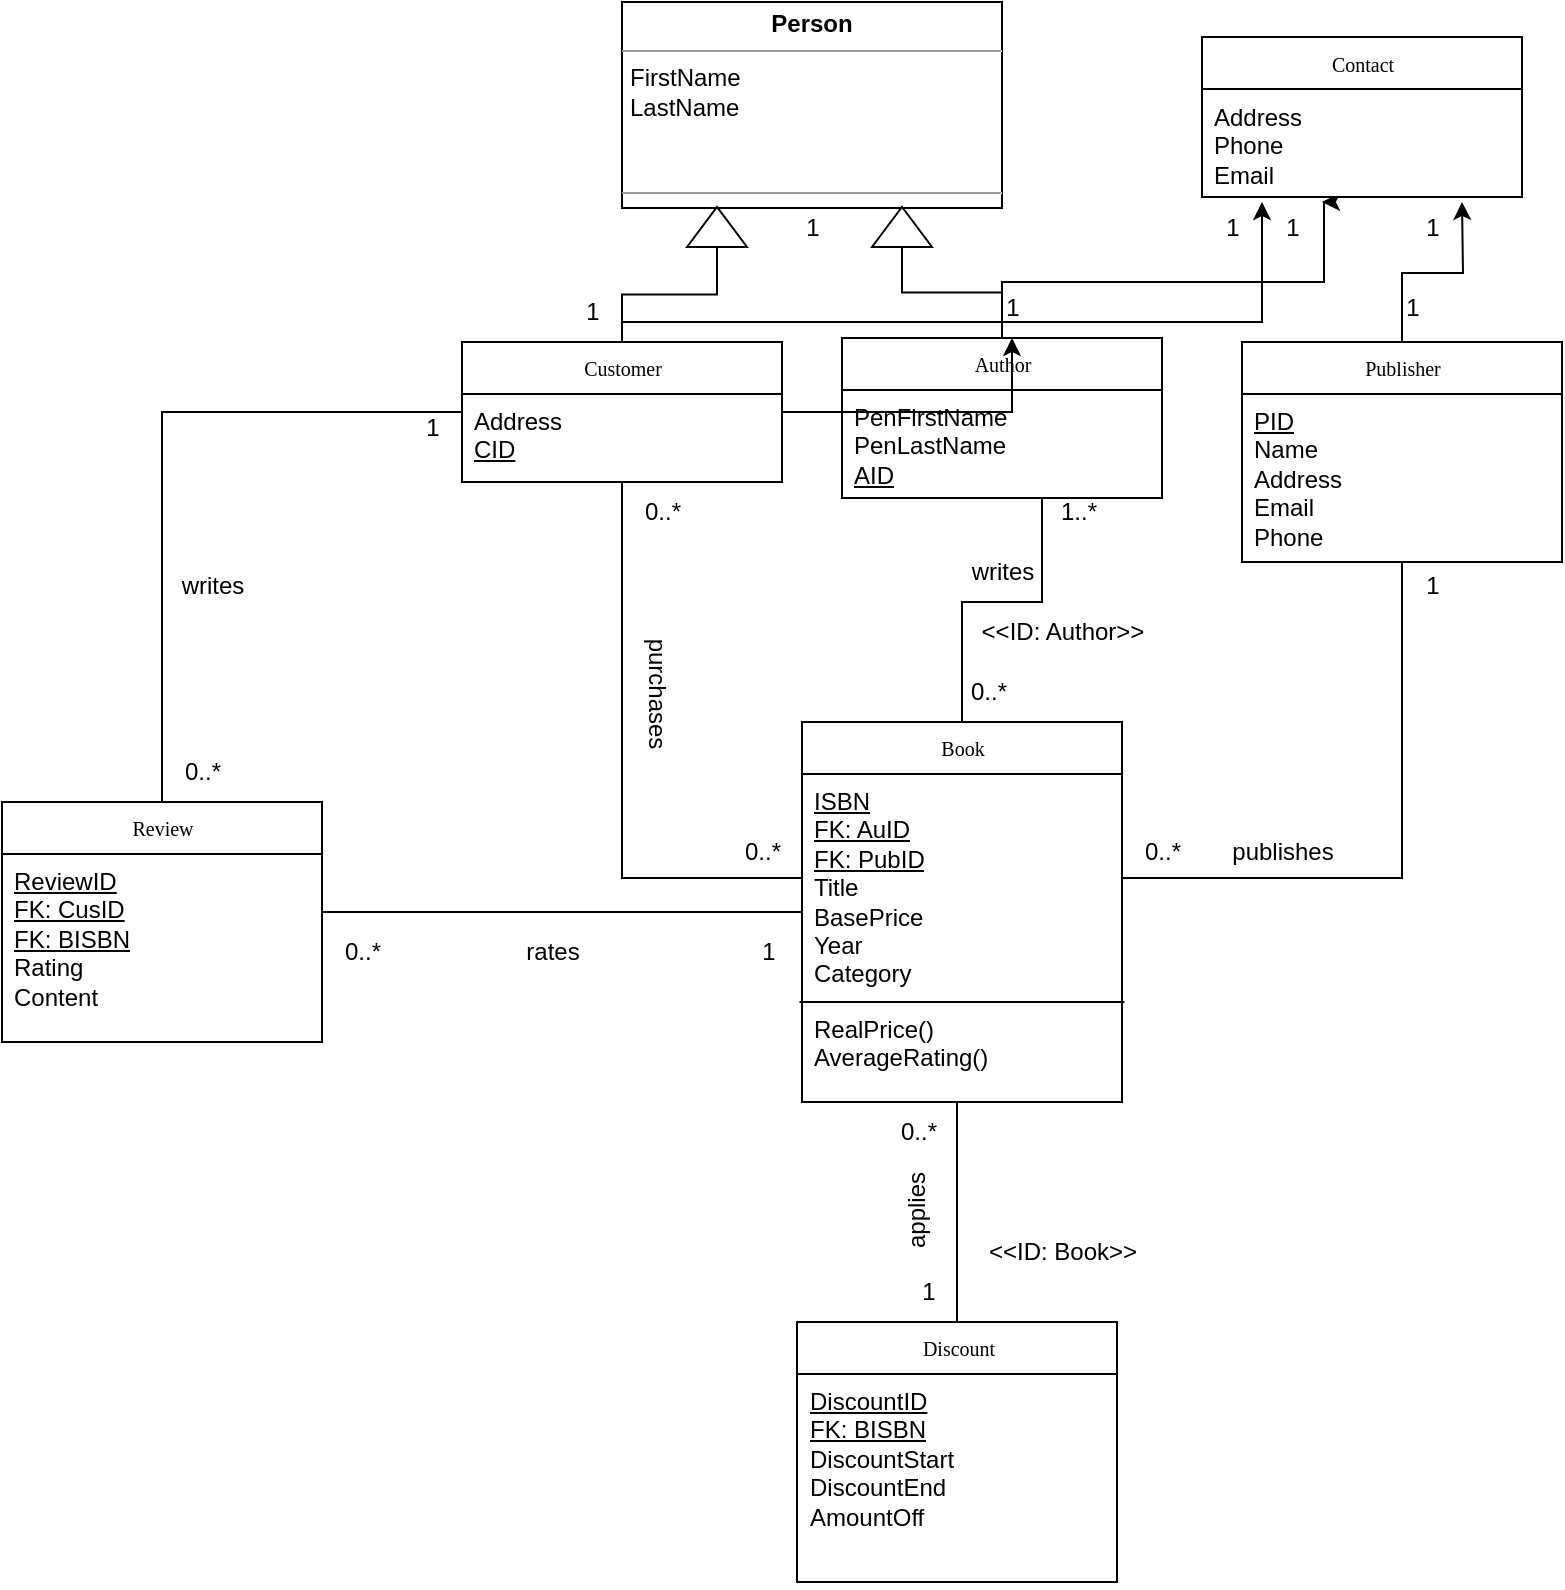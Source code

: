 <mxfile version="24.0.8" type="github">
  <diagram name="Page-1" id="c4acf3e9-155e-7222-9cf6-157b1a14988f">
    <mxGraphModel dx="1674" dy="786" grid="1" gridSize="10" guides="1" tooltips="1" connect="1" arrows="1" fold="1" page="1" pageScale="1" pageWidth="850" pageHeight="1100" background="none" math="0" shadow="0">
      <root>
        <mxCell id="0" />
        <mxCell id="1" parent="0" />
        <mxCell id="VlKYZPNKBb5vwXB4tKME-35" style="edgeStyle=orthogonalEdgeStyle;rounded=0;orthogonalLoop=1;jettySize=auto;html=1;entryX=0;entryY=0.5;entryDx=0;entryDy=0;endArrow=none;endFill=0;" parent="1" source="17acba5748e5396b-20" target="VlKYZPNKBb5vwXB4tKME-24" edge="1">
          <mxGeometry relative="1" as="geometry" />
        </mxCell>
        <mxCell id="VlKYZPNKBb5vwXB4tKME-44" style="edgeStyle=orthogonalEdgeStyle;rounded=0;orthogonalLoop=1;jettySize=auto;html=1;endArrow=none;endFill=0;" parent="1" source="17acba5748e5396b-20" target="VlKYZPNKBb5vwXB4tKME-7" edge="1">
          <mxGeometry relative="1" as="geometry" />
        </mxCell>
        <mxCell id="F_pLxhLiLH--Q3htaFDD-3" style="edgeStyle=orthogonalEdgeStyle;rounded=0;orthogonalLoop=1;jettySize=auto;html=1;exitX=0;exitY=0.5;exitDx=0;exitDy=0;endArrow=none;endFill=0;" parent="1" source="17acba5748e5396b-20" target="VlKYZPNKBb5vwXB4tKME-47" edge="1">
          <mxGeometry relative="1" as="geometry" />
        </mxCell>
        <mxCell id="rhZfdv61oTHjDGBFiS7y-5" style="edgeStyle=orthogonalEdgeStyle;rounded=0;orthogonalLoop=1;jettySize=auto;html=1;" edge="1" parent="1" source="rhZfdv61oTHjDGBFiS7y-8">
          <mxGeometry relative="1" as="geometry">
            <mxPoint x="640" y="130" as="targetPoint" />
            <Array as="points">
              <mxPoint x="320" y="190" />
              <mxPoint x="641" y="190" />
            </Array>
          </mxGeometry>
        </mxCell>
        <mxCell id="17acba5748e5396b-20" value="Customer" style="swimlane;html=1;fontStyle=0;childLayout=stackLayout;horizontal=1;startSize=26;fillColor=none;horizontalStack=0;resizeParent=1;resizeLast=0;collapsible=1;marginBottom=0;swimlaneFillColor=#ffffff;rounded=0;shadow=0;comic=0;labelBackgroundColor=none;strokeWidth=1;fontFamily=Verdana;fontSize=10;align=center;" parent="1" vertex="1">
          <mxGeometry x="240" y="200" width="160" height="70" as="geometry" />
        </mxCell>
        <mxCell id="17acba5748e5396b-21" value="Address&lt;br&gt;&lt;u&gt;CID&lt;/u&gt;" style="text;html=1;strokeColor=none;fillColor=none;align=left;verticalAlign=top;spacingLeft=4;spacingRight=4;whiteSpace=wrap;overflow=hidden;rotatable=0;points=[[0,0.5],[1,0.5]];portConstraint=eastwest;" parent="17acba5748e5396b-20" vertex="1">
          <mxGeometry y="26" width="160" height="44" as="geometry" />
        </mxCell>
        <mxCell id="VlKYZPNKBb5vwXB4tKME-27" style="edgeStyle=orthogonalEdgeStyle;rounded=0;orthogonalLoop=1;jettySize=auto;html=1;entryX=0.5;entryY=0;entryDx=0;entryDy=0;endArrow=none;endFill=0;" parent="1" source="17acba5748e5396b-30" target="VlKYZPNKBb5vwXB4tKME-23" edge="1">
          <mxGeometry relative="1" as="geometry">
            <Array as="points">
              <mxPoint x="530" y="330" />
              <mxPoint x="490" y="330" />
            </Array>
          </mxGeometry>
        </mxCell>
        <mxCell id="VlKYZPNKBb5vwXB4tKME-45" style="edgeStyle=orthogonalEdgeStyle;rounded=0;orthogonalLoop=1;jettySize=auto;html=1;entryX=0;entryY=0.5;entryDx=0;entryDy=0;endArrow=none;endFill=0;" parent="1" source="17acba5748e5396b-30" target="VlKYZPNKBb5vwXB4tKME-40" edge="1">
          <mxGeometry relative="1" as="geometry" />
        </mxCell>
        <mxCell id="rhZfdv61oTHjDGBFiS7y-4" style="edgeStyle=orthogonalEdgeStyle;rounded=0;orthogonalLoop=1;jettySize=auto;html=1;" edge="1" parent="1" source="17acba5748e5396b-30">
          <mxGeometry relative="1" as="geometry">
            <mxPoint x="670" y="130" as="targetPoint" />
            <Array as="points">
              <mxPoint x="510" y="170" />
              <mxPoint x="671" y="170" />
            </Array>
          </mxGeometry>
        </mxCell>
        <mxCell id="17acba5748e5396b-30" value="Author" style="swimlane;html=1;fontStyle=0;childLayout=stackLayout;horizontal=1;startSize=26;fillColor=none;horizontalStack=0;resizeParent=1;resizeLast=0;collapsible=1;marginBottom=0;swimlaneFillColor=#ffffff;rounded=0;shadow=0;comic=0;labelBackgroundColor=none;strokeWidth=1;fontFamily=Verdana;fontSize=10;align=center;" parent="1" vertex="1">
          <mxGeometry x="430" y="198" width="160" height="80" as="geometry" />
        </mxCell>
        <mxCell id="F_pLxhLiLH--Q3htaFDD-10" value="&lt;div&gt;PenFirstName&lt;/div&gt;&lt;div&gt;PenLastName&lt;/div&gt;&lt;div&gt;&lt;u&gt;AID&lt;/u&gt;&lt;br&gt;&lt;/div&gt;&lt;div&gt;&lt;br&gt;&lt;/div&gt;" style="text;html=1;strokeColor=none;fillColor=none;align=left;verticalAlign=top;spacingLeft=4;spacingRight=4;whiteSpace=wrap;overflow=hidden;rotatable=0;points=[[0,0.5],[1,0.5]];portConstraint=eastwest;" parent="17acba5748e5396b-30" vertex="1">
          <mxGeometry y="26" width="160" height="54" as="geometry" />
        </mxCell>
        <mxCell id="5d2195bd80daf111-18" value="&lt;p style=&quot;margin:0px;margin-top:4px;text-align:center;&quot;&gt;&lt;b&gt;Person&lt;/b&gt;&lt;br&gt;&lt;/p&gt;&lt;hr size=&quot;1&quot;&gt;&lt;p style=&quot;margin:0px;margin-left:4px;&quot;&gt;FirstName&lt;/p&gt;&lt;p style=&quot;margin:0px;margin-left:4px;&quot;&gt;LastName&lt;/p&gt;&lt;br&gt;&lt;p style=&quot;margin:0px;margin-left:4px;&quot;&gt;&lt;br&gt;&lt;/p&gt;&lt;hr size=&quot;1&quot;&gt;&lt;p style=&quot;margin:0px;margin-left:4px;&quot;&gt;&lt;br&gt;&lt;/p&gt;" style="verticalAlign=top;align=left;overflow=fill;fontSize=12;fontFamily=Helvetica;html=1;rounded=0;shadow=0;comic=0;labelBackgroundColor=none;strokeWidth=1" parent="1" vertex="1">
          <mxGeometry x="320" y="30" width="190" height="103" as="geometry" />
        </mxCell>
        <mxCell id="5d2195bd80daf111-29" style="edgeStyle=orthogonalEdgeStyle;rounded=0;html=1;dashed=1;labelBackgroundColor=none;startFill=0;endArrow=open;endFill=0;endSize=10;fontFamily=Verdana;fontSize=10;" parent="1" edge="1">
          <mxGeometry relative="1" as="geometry">
            <mxPoint x="250" y="520" as="sourcePoint" />
          </mxGeometry>
        </mxCell>
        <mxCell id="5d2195bd80daf111-30" style="edgeStyle=orthogonalEdgeStyle;rounded=0;html=1;dashed=1;labelBackgroundColor=none;startFill=0;endArrow=open;endFill=0;endSize=10;fontFamily=Verdana;fontSize=10;" parent="1" edge="1">
          <mxGeometry relative="1" as="geometry">
            <Array as="points">
              <mxPoint x="300" y="580" />
              <mxPoint x="300" y="642" />
            </Array>
            <mxPoint x="250" y="580" as="sourcePoint" />
          </mxGeometry>
        </mxCell>
        <mxCell id="5d2195bd80daf111-32" style="edgeStyle=orthogonalEdgeStyle;rounded=0;html=1;dashed=1;labelBackgroundColor=none;startFill=0;endArrow=open;endFill=0;endSize=10;fontFamily=Verdana;fontSize=10;" parent="1" edge="1">
          <mxGeometry relative="1" as="geometry">
            <Array as="points">
              <mxPoint x="170" y="780" />
            </Array>
            <mxPoint x="170" y="590" as="sourcePoint" />
          </mxGeometry>
        </mxCell>
        <mxCell id="VlKYZPNKBb5vwXB4tKME-7" value="" style="triangle;whiteSpace=wrap;html=1;rotation=-90;" parent="1" vertex="1">
          <mxGeometry x="357.5" y="127.5" width="20" height="30" as="geometry" />
        </mxCell>
        <mxCell id="VlKYZPNKBb5vwXB4tKME-64" style="edgeStyle=orthogonalEdgeStyle;rounded=0;orthogonalLoop=1;jettySize=auto;html=1;endArrow=none;endFill=0;" parent="1" source="VlKYZPNKBb5vwXB4tKME-23" target="VlKYZPNKBb5vwXB4tKME-47" edge="1">
          <mxGeometry relative="1" as="geometry">
            <Array as="points">
              <mxPoint x="220" y="485" />
              <mxPoint x="220" y="485" />
            </Array>
          </mxGeometry>
        </mxCell>
        <mxCell id="VlKYZPNKBb5vwXB4tKME-23" value="Book" style="swimlane;html=1;fontStyle=0;childLayout=stackLayout;horizontal=1;startSize=26;fillColor=none;horizontalStack=0;resizeParent=1;resizeLast=0;collapsible=1;marginBottom=0;swimlaneFillColor=#ffffff;rounded=0;shadow=0;comic=0;labelBackgroundColor=none;strokeWidth=1;fontFamily=Verdana;fontSize=10;align=center;" parent="1" vertex="1">
          <mxGeometry x="410" y="390" width="160" height="190" as="geometry" />
        </mxCell>
        <mxCell id="VlKYZPNKBb5vwXB4tKME-24" value="&lt;div&gt;&lt;u&gt;ISBN&lt;/u&gt;&lt;/div&gt;&lt;div&gt;&lt;u&gt;FK: AuID&lt;/u&gt;&lt;/div&gt;&lt;div&gt;&lt;u&gt;FK: PubID&lt;br&gt;&lt;/u&gt;&lt;/div&gt;&lt;div&gt;Title&lt;/div&gt;&lt;div&gt;BasePrice&lt;/div&gt;&lt;div&gt;Year&lt;/div&gt;&lt;div&gt;Category&lt;/div&gt;&lt;div&gt;Quantity&lt;/div&gt;&lt;div&gt;Genre&lt;br&gt;&lt;/div&gt;" style="text;html=1;strokeColor=none;fillColor=none;align=left;verticalAlign=top;spacingLeft=4;spacingRight=4;whiteSpace=wrap;overflow=hidden;rotatable=0;points=[[0,0.5],[1,0.5]];portConstraint=eastwest;" parent="VlKYZPNKBb5vwXB4tKME-23" vertex="1">
          <mxGeometry y="26" width="160" height="104" as="geometry" />
        </mxCell>
        <mxCell id="VlKYZPNKBb5vwXB4tKME-70" value="" style="endArrow=none;html=1;rounded=0;" parent="VlKYZPNKBb5vwXB4tKME-23" edge="1">
          <mxGeometry width="50" height="50" relative="1" as="geometry">
            <mxPoint x="-1.25" y="140" as="sourcePoint" />
            <mxPoint x="161.25" y="140" as="targetPoint" />
          </mxGeometry>
        </mxCell>
        <mxCell id="VlKYZPNKBb5vwXB4tKME-31" style="edgeStyle=orthogonalEdgeStyle;rounded=0;orthogonalLoop=1;jettySize=auto;html=1;endArrow=none;endFill=0;" parent="1" source="VlKYZPNKBb5vwXB4tKME-25" target="VlKYZPNKBb5vwXB4tKME-24" edge="1">
          <mxGeometry relative="1" as="geometry" />
        </mxCell>
        <mxCell id="rhZfdv61oTHjDGBFiS7y-13" style="edgeStyle=orthogonalEdgeStyle;rounded=0;orthogonalLoop=1;jettySize=auto;html=1;" edge="1" parent="1" source="VlKYZPNKBb5vwXB4tKME-25">
          <mxGeometry relative="1" as="geometry">
            <mxPoint x="740" y="130" as="targetPoint" />
          </mxGeometry>
        </mxCell>
        <mxCell id="VlKYZPNKBb5vwXB4tKME-25" value="Publisher" style="swimlane;html=1;fontStyle=0;childLayout=stackLayout;horizontal=1;startSize=26;fillColor=none;horizontalStack=0;resizeParent=1;resizeLast=0;collapsible=1;marginBottom=0;swimlaneFillColor=#ffffff;rounded=0;shadow=0;comic=0;labelBackgroundColor=none;strokeWidth=1;fontFamily=Verdana;fontSize=10;align=center;" parent="1" vertex="1">
          <mxGeometry x="630" y="200" width="160" height="110" as="geometry" />
        </mxCell>
        <mxCell id="VlKYZPNKBb5vwXB4tKME-26" value="&lt;div&gt;&lt;u&gt;PID&lt;br&gt;&lt;/u&gt;&lt;/div&gt;&lt;div&gt;Name&lt;/div&gt;&lt;div&gt;Address&lt;/div&gt;&lt;div&gt;Email&lt;/div&gt;&lt;div&gt;Phone&lt;br&gt;&lt;/div&gt;" style="text;html=1;strokeColor=none;fillColor=none;align=left;verticalAlign=top;spacingLeft=4;spacingRight=4;whiteSpace=wrap;overflow=hidden;rotatable=0;points=[[0,0.5],[1,0.5]];portConstraint=eastwest;" parent="VlKYZPNKBb5vwXB4tKME-25" vertex="1">
          <mxGeometry y="26" width="160" height="84" as="geometry" />
        </mxCell>
        <mxCell id="VlKYZPNKBb5vwXB4tKME-28" value="0..*" style="text;html=1;align=center;verticalAlign=middle;resizable=0;points=[];autosize=1;strokeColor=none;fillColor=none;" parent="1" vertex="1">
          <mxGeometry x="482.5" y="360" width="40" height="30" as="geometry" />
        </mxCell>
        <mxCell id="VlKYZPNKBb5vwXB4tKME-29" value="1..*" style="text;html=1;align=center;verticalAlign=middle;resizable=0;points=[];autosize=1;strokeColor=none;fillColor=none;" parent="1" vertex="1">
          <mxGeometry x="527.5" y="270" width="40" height="30" as="geometry" />
        </mxCell>
        <mxCell id="VlKYZPNKBb5vwXB4tKME-30" value="&lt;div&gt;writes&lt;/div&gt;" style="text;html=1;align=center;verticalAlign=middle;resizable=0;points=[];autosize=1;strokeColor=none;fillColor=none;" parent="1" vertex="1">
          <mxGeometry x="480" y="300" width="60" height="30" as="geometry" />
        </mxCell>
        <mxCell id="VlKYZPNKBb5vwXB4tKME-32" value="0..*" style="text;html=1;align=center;verticalAlign=middle;resizable=0;points=[];autosize=1;strokeColor=none;fillColor=none;" parent="1" vertex="1">
          <mxGeometry x="570" y="440" width="40" height="30" as="geometry" />
        </mxCell>
        <mxCell id="VlKYZPNKBb5vwXB4tKME-33" value="1" style="text;html=1;align=center;verticalAlign=middle;resizable=0;points=[];autosize=1;strokeColor=none;fillColor=none;" parent="1" vertex="1">
          <mxGeometry x="710" y="307" width="30" height="30" as="geometry" />
        </mxCell>
        <mxCell id="VlKYZPNKBb5vwXB4tKME-34" value="publishes" style="text;html=1;align=center;verticalAlign=middle;resizable=0;points=[];autosize=1;strokeColor=none;fillColor=none;" parent="1" vertex="1">
          <mxGeometry x="610" y="440" width="80" height="30" as="geometry" />
        </mxCell>
        <mxCell id="VlKYZPNKBb5vwXB4tKME-36" value="purchases" style="text;html=1;align=center;verticalAlign=middle;resizable=0;points=[];autosize=1;strokeColor=none;fillColor=none;rotation=90;" parent="1" vertex="1">
          <mxGeometry x="297.5" y="360" width="80" height="30" as="geometry" />
        </mxCell>
        <mxCell id="VlKYZPNKBb5vwXB4tKME-38" value="0..*" style="text;html=1;align=center;verticalAlign=middle;resizable=0;points=[];autosize=1;strokeColor=none;fillColor=none;" parent="1" vertex="1">
          <mxGeometry x="320" y="270" width="40" height="30" as="geometry" />
        </mxCell>
        <mxCell id="VlKYZPNKBb5vwXB4tKME-40" value="" style="triangle;whiteSpace=wrap;html=1;rotation=-90;" parent="1" vertex="1">
          <mxGeometry x="450" y="127.5" width="20" height="30" as="geometry" />
        </mxCell>
        <mxCell id="VlKYZPNKBb5vwXB4tKME-41" value="1" style="text;html=1;align=center;verticalAlign=middle;resizable=0;points=[];autosize=1;strokeColor=none;fillColor=none;" parent="1" vertex="1">
          <mxGeometry x="400" y="127.5" width="30" height="30" as="geometry" />
        </mxCell>
        <mxCell id="VlKYZPNKBb5vwXB4tKME-46" value="0..*" style="text;html=1;align=center;verticalAlign=middle;resizable=0;points=[];autosize=1;strokeColor=none;fillColor=none;" parent="1" vertex="1">
          <mxGeometry x="370" y="440" width="40" height="30" as="geometry" />
        </mxCell>
        <mxCell id="VlKYZPNKBb5vwXB4tKME-47" value="Review" style="swimlane;html=1;fontStyle=0;childLayout=stackLayout;horizontal=1;startSize=26;fillColor=none;horizontalStack=0;resizeParent=1;resizeLast=0;collapsible=1;marginBottom=0;swimlaneFillColor=#ffffff;rounded=0;shadow=0;comic=0;labelBackgroundColor=none;strokeWidth=1;fontFamily=Verdana;fontSize=10;align=center;" parent="1" vertex="1">
          <mxGeometry x="10" y="430" width="160" height="120" as="geometry" />
        </mxCell>
        <mxCell id="VlKYZPNKBb5vwXB4tKME-48" value="&lt;div&gt;&lt;u&gt;ReviewID&lt;/u&gt;&lt;/div&gt;&lt;div&gt;&lt;u&gt;FK: CusID&lt;br&gt;&lt;/u&gt;&lt;/div&gt;&lt;div&gt;&lt;u&gt;FK: BISBN&lt;/u&gt;&lt;br&gt;&lt;/div&gt;&lt;div&gt;Rating&lt;/div&gt;&lt;div&gt;Content&lt;br&gt;&lt;/div&gt;" style="text;html=1;strokeColor=none;fillColor=none;align=left;verticalAlign=top;spacingLeft=4;spacingRight=4;whiteSpace=wrap;overflow=hidden;rotatable=0;points=[[0,0.5],[1,0.5]];portConstraint=eastwest;" parent="VlKYZPNKBb5vwXB4tKME-47" vertex="1">
          <mxGeometry y="26" width="160" height="84" as="geometry" />
        </mxCell>
        <mxCell id="VlKYZPNKBb5vwXB4tKME-60" style="edgeStyle=orthogonalEdgeStyle;rounded=0;orthogonalLoop=1;jettySize=auto;html=1;entryX=0.5;entryY=1;entryDx=0;entryDy=0;endArrow=none;endFill=0;" parent="1" source="VlKYZPNKBb5vwXB4tKME-49" target="VlKYZPNKBb5vwXB4tKME-23" edge="1">
          <mxGeometry relative="1" as="geometry">
            <Array as="points">
              <mxPoint x="488" y="580" />
            </Array>
          </mxGeometry>
        </mxCell>
        <mxCell id="VlKYZPNKBb5vwXB4tKME-49" value="Discount" style="swimlane;html=1;fontStyle=0;childLayout=stackLayout;horizontal=1;startSize=26;fillColor=none;horizontalStack=0;resizeParent=1;resizeLast=0;collapsible=1;marginBottom=0;swimlaneFillColor=#ffffff;rounded=0;shadow=0;comic=0;labelBackgroundColor=none;strokeWidth=1;fontFamily=Verdana;fontSize=10;align=center;" parent="1" vertex="1">
          <mxGeometry x="407.5" y="690" width="160" height="130" as="geometry" />
        </mxCell>
        <mxCell id="VlKYZPNKBb5vwXB4tKME-50" value="&lt;div&gt;&lt;u&gt;DiscountID&lt;/u&gt;&lt;/div&gt;&lt;div&gt;&lt;u&gt;FK: BISBN&lt;/u&gt;&lt;/div&gt;&lt;div&gt;DiscountStart&lt;/div&gt;&lt;div&gt;DiscountEnd&lt;/div&gt;AmountOff" style="text;html=1;strokeColor=none;fillColor=none;align=left;verticalAlign=top;spacingLeft=4;spacingRight=4;whiteSpace=wrap;overflow=hidden;rotatable=0;points=[[0,0.5],[1,0.5]];portConstraint=eastwest;" parent="VlKYZPNKBb5vwXB4tKME-49" vertex="1">
          <mxGeometry y="26" width="160" height="104" as="geometry" />
        </mxCell>
        <mxCell id="VlKYZPNKBb5vwXB4tKME-61" value="0..*" style="text;html=1;align=center;verticalAlign=middle;resizable=0;points=[];autosize=1;strokeColor=none;fillColor=none;" parent="1" vertex="1">
          <mxGeometry x="447.5" y="580" width="40" height="30" as="geometry" />
        </mxCell>
        <mxCell id="VlKYZPNKBb5vwXB4tKME-62" value="1" style="text;html=1;align=center;verticalAlign=middle;resizable=0;points=[];autosize=1;strokeColor=none;fillColor=none;" parent="1" vertex="1">
          <mxGeometry x="457.5" y="660" width="30" height="30" as="geometry" />
        </mxCell>
        <mxCell id="VlKYZPNKBb5vwXB4tKME-63" value="applies" style="text;html=1;align=center;verticalAlign=middle;resizable=0;points=[];autosize=1;strokeColor=none;fillColor=none;rotation=-90;" parent="1" vertex="1">
          <mxGeometry x="437.5" y="620" width="60" height="30" as="geometry" />
        </mxCell>
        <mxCell id="VlKYZPNKBb5vwXB4tKME-66" value="1" style="text;html=1;align=center;verticalAlign=middle;resizable=0;points=[];autosize=1;strokeColor=none;fillColor=none;" parent="1" vertex="1">
          <mxGeometry x="377.5" y="490" width="30" height="30" as="geometry" />
        </mxCell>
        <mxCell id="VlKYZPNKBb5vwXB4tKME-67" value="rates" style="text;html=1;align=center;verticalAlign=middle;resizable=0;points=[];autosize=1;strokeColor=none;fillColor=none;" parent="1" vertex="1">
          <mxGeometry x="260" y="490" width="50" height="30" as="geometry" />
        </mxCell>
        <mxCell id="F_pLxhLiLH--Q3htaFDD-4" value="&lt;div&gt;writes&lt;/div&gt;" style="text;html=1;align=center;verticalAlign=middle;resizable=0;points=[];autosize=1;strokeColor=none;fillColor=none;" parent="1" vertex="1">
          <mxGeometry x="90" y="307" width="50" height="30" as="geometry" />
        </mxCell>
        <mxCell id="F_pLxhLiLH--Q3htaFDD-5" value="1" style="text;html=1;align=center;verticalAlign=middle;resizable=0;points=[];autosize=1;strokeColor=none;fillColor=none;" parent="1" vertex="1">
          <mxGeometry x="210" y="228" width="30" height="30" as="geometry" />
        </mxCell>
        <mxCell id="F_pLxhLiLH--Q3htaFDD-6" value="0..*" style="text;html=1;align=center;verticalAlign=middle;resizable=0;points=[];autosize=1;strokeColor=none;fillColor=none;" parent="1" vertex="1">
          <mxGeometry x="90" y="400" width="40" height="30" as="geometry" />
        </mxCell>
        <mxCell id="F_pLxhLiLH--Q3htaFDD-7" value="0..*" style="text;html=1;align=center;verticalAlign=middle;resizable=0;points=[];autosize=1;strokeColor=none;fillColor=none;" parent="1" vertex="1">
          <mxGeometry x="170" y="490" width="40" height="30" as="geometry" />
        </mxCell>
        <mxCell id="VlKYZPNKBb5vwXB4tKME-68" value="&lt;div&gt;RealPrice()&lt;/div&gt;&lt;div&gt;AverageRating()&lt;br&gt;&lt;/div&gt;" style="text;html=1;strokeColor=none;fillColor=none;align=left;verticalAlign=top;spacingLeft=4;spacingRight=4;whiteSpace=wrap;overflow=hidden;rotatable=0;points=[[0,0.5],[1,0.5]];portConstraint=eastwest;" parent="1" vertex="1">
          <mxGeometry x="410" y="530" width="160" height="80" as="geometry" />
        </mxCell>
        <mxCell id="svL6Tl6qyL45K-2dK29P-1" value="&amp;lt;&amp;lt;ID: Author&amp;gt;&amp;gt;" style="text;html=1;align=center;verticalAlign=middle;resizable=0;points=[];autosize=1;strokeColor=none;fillColor=none;" parent="1" vertex="1">
          <mxGeometry x="490" y="330" width="100" height="30" as="geometry" />
        </mxCell>
        <mxCell id="svL6Tl6qyL45K-2dK29P-2" value="&amp;lt;&amp;lt;ID: Book&amp;gt;&amp;gt;" style="text;html=1;align=center;verticalAlign=middle;resizable=0;points=[];autosize=1;strokeColor=none;fillColor=none;" parent="1" vertex="1">
          <mxGeometry x="490" y="640" width="100" height="30" as="geometry" />
        </mxCell>
        <mxCell id="rhZfdv61oTHjDGBFiS7y-1" value="Contact" style="swimlane;html=1;fontStyle=0;childLayout=stackLayout;horizontal=1;startSize=26;fillColor=none;horizontalStack=0;resizeParent=1;resizeLast=0;collapsible=1;marginBottom=0;swimlaneFillColor=#ffffff;rounded=0;shadow=0;comic=0;labelBackgroundColor=none;strokeWidth=1;fontFamily=Verdana;fontSize=10;align=center;" vertex="1" parent="1">
          <mxGeometry x="610" y="47.5" width="160" height="80" as="geometry" />
        </mxCell>
        <mxCell id="rhZfdv61oTHjDGBFiS7y-2" value="&lt;div&gt;Address&lt;/div&gt;&lt;div&gt;Phone&lt;/div&gt;&lt;div&gt;Email&lt;br&gt;&lt;/div&gt;" style="text;html=1;strokeColor=none;fillColor=none;align=left;verticalAlign=top;spacingLeft=4;spacingRight=4;whiteSpace=wrap;overflow=hidden;rotatable=0;points=[[0,0.5],[1,0.5]];portConstraint=eastwest;" vertex="1" parent="rhZfdv61oTHjDGBFiS7y-1">
          <mxGeometry y="26" width="160" height="54" as="geometry" />
        </mxCell>
        <mxCell id="rhZfdv61oTHjDGBFiS7y-6" value="1" style="text;html=1;align=center;verticalAlign=middle;resizable=0;points=[];autosize=1;strokeColor=none;fillColor=none;" vertex="1" parent="1">
          <mxGeometry x="290" y="170" width="30" height="30" as="geometry" />
        </mxCell>
        <mxCell id="rhZfdv61oTHjDGBFiS7y-7" value="1" style="text;html=1;align=center;verticalAlign=middle;resizable=0;points=[];autosize=1;strokeColor=none;fillColor=none;" vertex="1" parent="1">
          <mxGeometry x="610" y="127.5" width="30" height="30" as="geometry" />
        </mxCell>
        <mxCell id="rhZfdv61oTHjDGBFiS7y-9" value="" style="edgeStyle=orthogonalEdgeStyle;rounded=0;orthogonalLoop=1;jettySize=auto;html=1;" edge="1" parent="1" source="17acba5748e5396b-20" target="rhZfdv61oTHjDGBFiS7y-8">
          <mxGeometry relative="1" as="geometry">
            <mxPoint x="640" y="130" as="targetPoint" />
            <mxPoint x="320" y="200" as="sourcePoint" />
            <Array as="points" />
          </mxGeometry>
        </mxCell>
        <mxCell id="rhZfdv61oTHjDGBFiS7y-8" value="1" style="text;html=1;align=center;verticalAlign=middle;resizable=0;points=[];autosize=1;strokeColor=none;fillColor=none;" vertex="1" parent="1">
          <mxGeometry x="500" y="168" width="30" height="30" as="geometry" />
        </mxCell>
        <mxCell id="rhZfdv61oTHjDGBFiS7y-10" value="1" style="text;html=1;align=center;verticalAlign=middle;resizable=0;points=[];autosize=1;strokeColor=none;fillColor=none;" vertex="1" parent="1">
          <mxGeometry x="710" y="127.5" width="30" height="30" as="geometry" />
        </mxCell>
        <mxCell id="rhZfdv61oTHjDGBFiS7y-11" value="1" style="text;html=1;align=center;verticalAlign=middle;resizable=0;points=[];autosize=1;strokeColor=none;fillColor=none;" vertex="1" parent="1">
          <mxGeometry x="640" y="127.5" width="30" height="30" as="geometry" />
        </mxCell>
        <mxCell id="rhZfdv61oTHjDGBFiS7y-12" value="1" style="text;html=1;align=center;verticalAlign=middle;resizable=0;points=[];autosize=1;strokeColor=none;fillColor=none;" vertex="1" parent="1">
          <mxGeometry x="700" y="168" width="30" height="30" as="geometry" />
        </mxCell>
      </root>
    </mxGraphModel>
  </diagram>
</mxfile>
